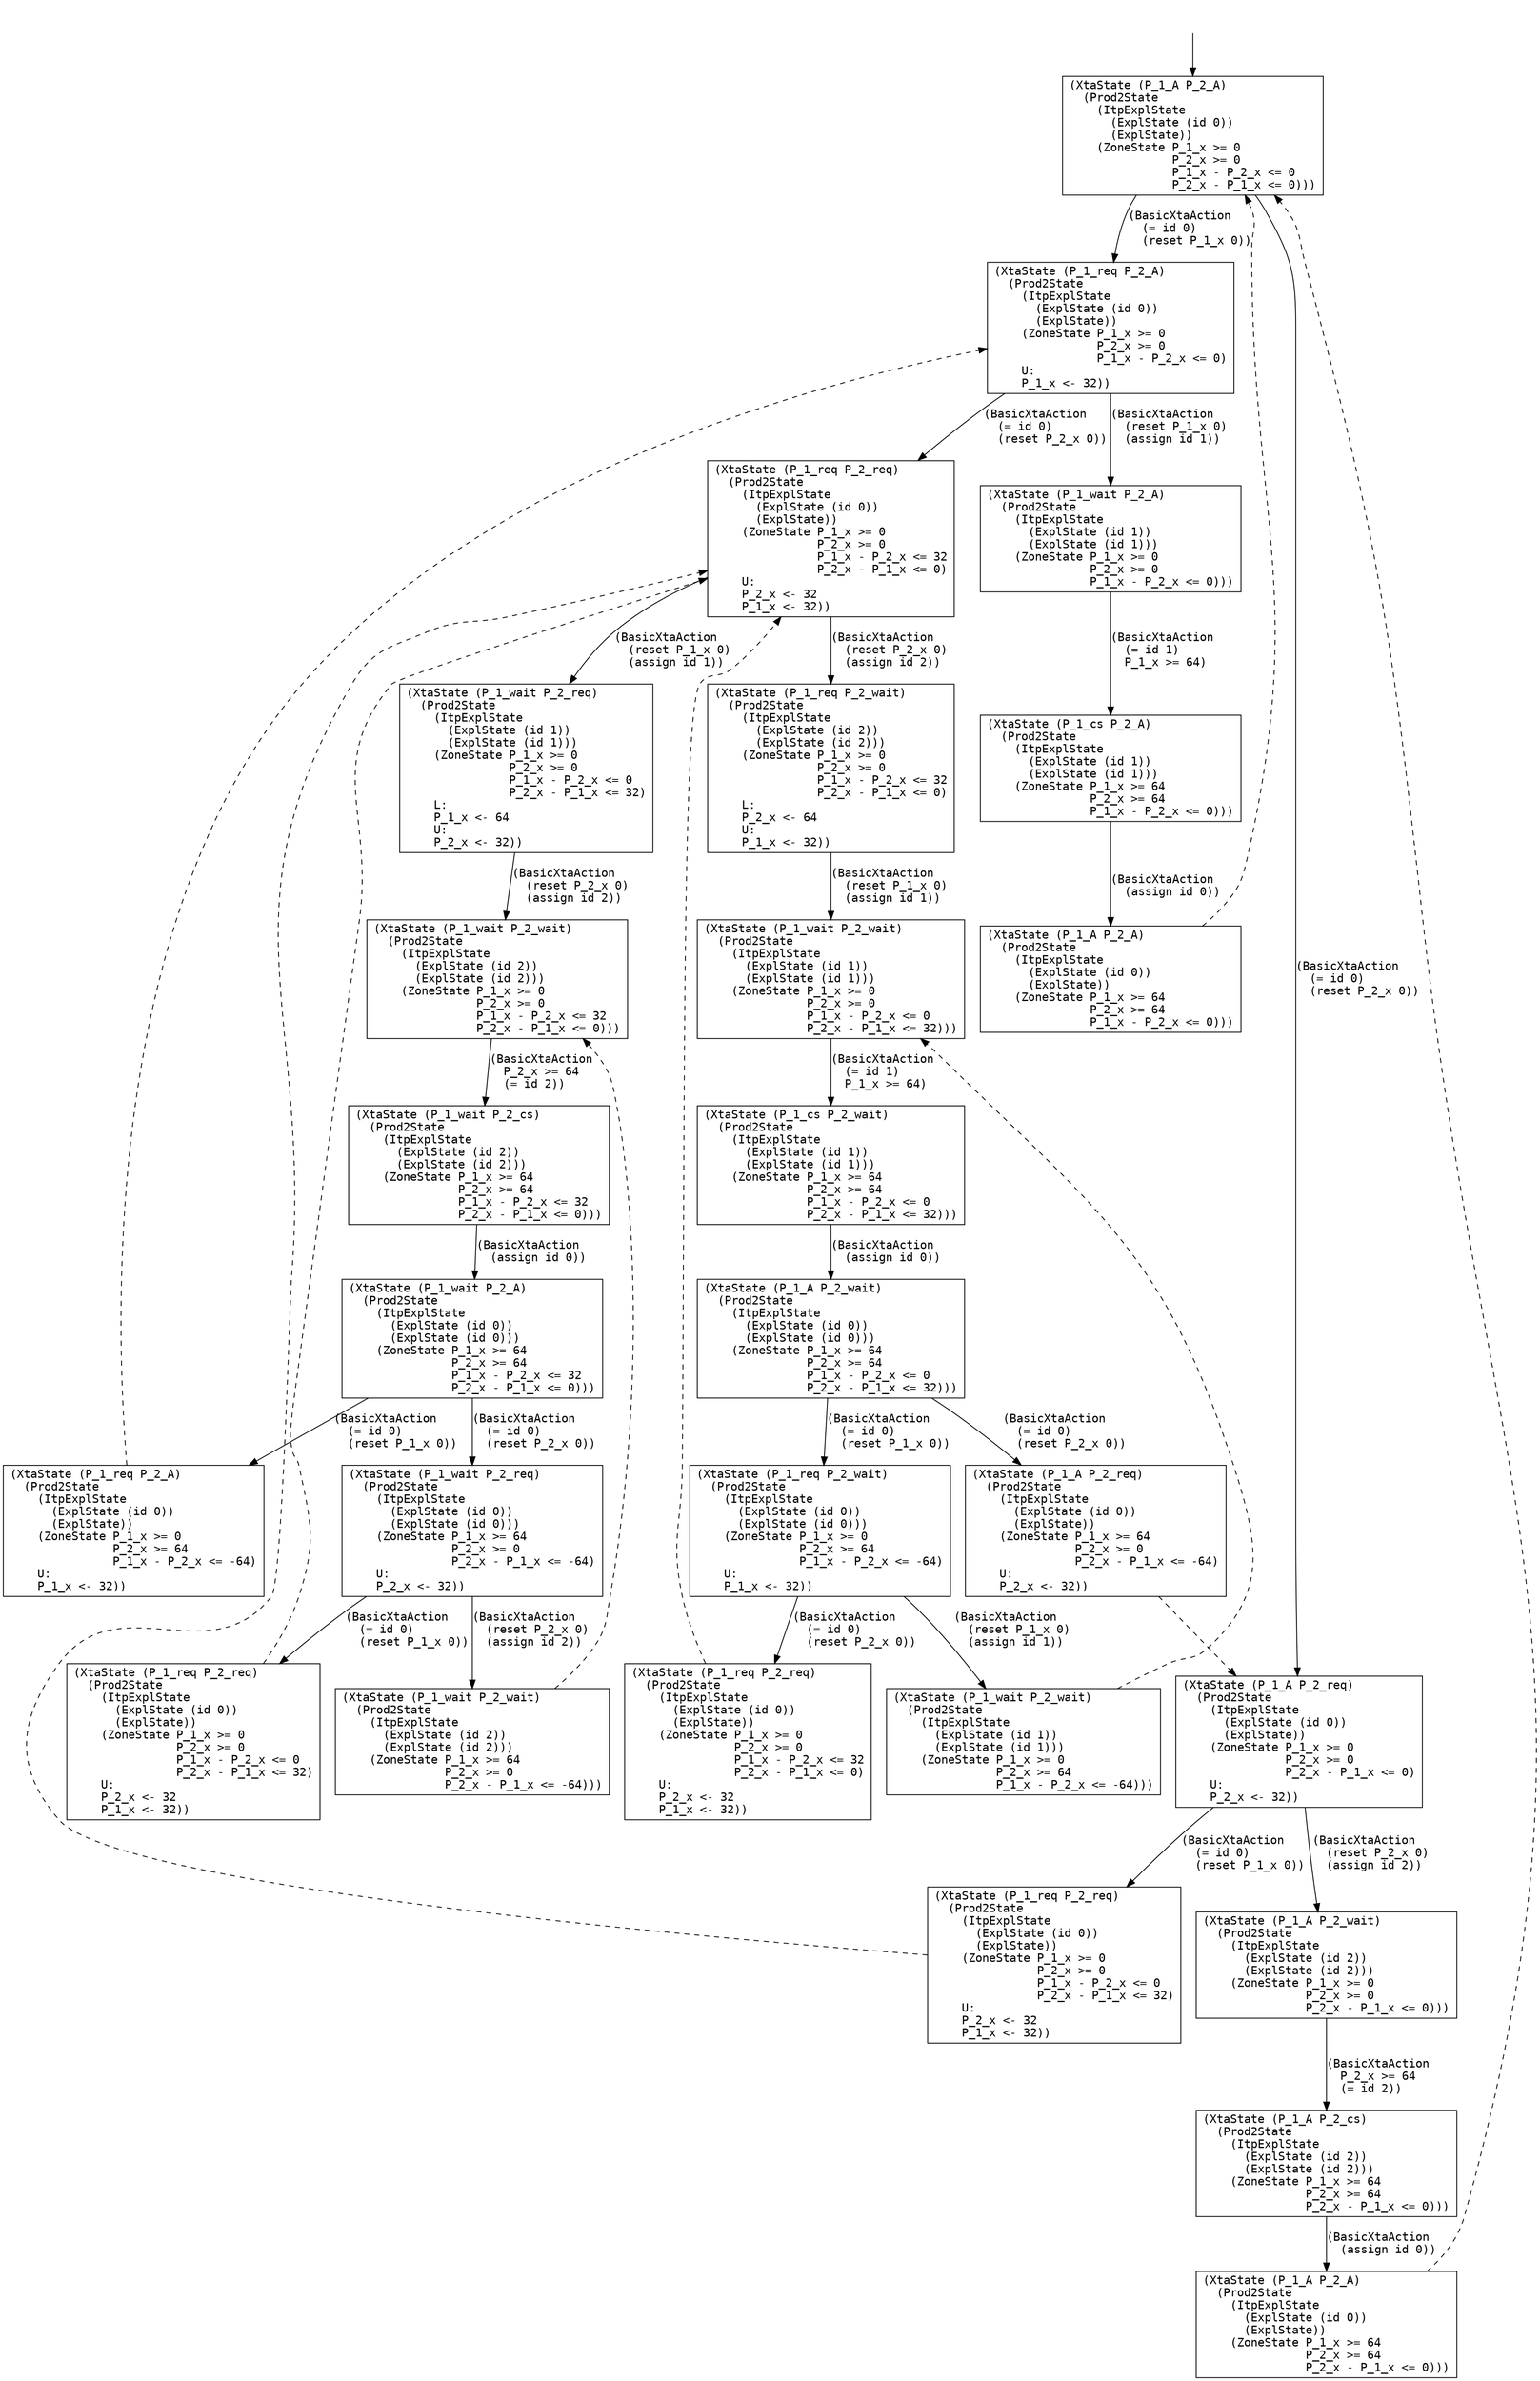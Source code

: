 digraph arg {
	label="";
		node_0 [label="(XtaState (P_1_A P_2_A)\l  (Prod2State\l    (ItpExplState\l      (ExplState (id 0))\l      (ExplState))\l    (ZoneState P_1_x >= 0\l               P_2_x >= 0\l               P_1_x - P_2_x <= 0\l               P_2_x - P_1_x <= 0)))\l",style="solid,filled",fontname="courier",fillcolor="#FFFFFF",color="#000000",shape=rectangle];
		node_1 [label="(XtaState (P_1_req P_2_A)\l  (Prod2State\l    (ItpExplState\l      (ExplState (id 0))\l      (ExplState))\l    (ZoneState P_1_x >= 0\l               P_2_x >= 0\l               P_1_x - P_2_x <= 0)\l    U:\l    P_1_x <- 32))\l",style="solid,filled",fontname="courier",fillcolor="#FFFFFF",color="#000000",shape=rectangle];
		node_3 [label="(XtaState (P_1_wait P_2_A)\l  (Prod2State\l    (ItpExplState\l      (ExplState (id 1))\l      (ExplState (id 1)))\l    (ZoneState P_1_x >= 0\l               P_2_x >= 0\l               P_1_x - P_2_x <= 0)))\l",style="solid,filled",fontname="courier",fillcolor="#FFFFFF",color="#000000",shape=rectangle];
		node_7 [label="(XtaState (P_1_cs P_2_A)\l  (Prod2State\l    (ItpExplState\l      (ExplState (id 1))\l      (ExplState (id 1)))\l    (ZoneState P_1_x >= 64\l               P_2_x >= 64\l               P_1_x - P_2_x <= 0)))\l",style="solid,filled",fontname="courier",fillcolor="#FFFFFF",color="#000000",shape=rectangle];
		node_11 [label="(XtaState (P_1_A P_2_A)\l  (Prod2State\l    (ItpExplState\l      (ExplState (id 0))\l      (ExplState))\l    (ZoneState P_1_x >= 64\l               P_2_x >= 64\l               P_1_x - P_2_x <= 0)))\l",style="solid,filled",fontname="courier",fillcolor="#FFFFFF",color="#000000",shape=rectangle];
		node_4 [label="(XtaState (P_1_req P_2_req)\l  (Prod2State\l    (ItpExplState\l      (ExplState (id 0))\l      (ExplState))\l    (ZoneState P_1_x >= 0\l               P_2_x >= 0\l               P_1_x - P_2_x <= 32\l               P_2_x - P_1_x <= 0)\l    U:\l    P_2_x <- 32\l    P_1_x <- 32))\l",style="solid,filled",fontname="courier",fillcolor="#FFFFFF",color="#000000",shape=rectangle];
		node_8 [label="(XtaState (P_1_wait P_2_req)\l  (Prod2State\l    (ItpExplState\l      (ExplState (id 1))\l      (ExplState (id 1)))\l    (ZoneState P_1_x >= 0\l               P_2_x >= 0\l               P_1_x - P_2_x <= 0\l               P_2_x - P_1_x <= 32)\l    L:\l    P_1_x <- 64\l    U:\l    P_2_x <- 32))\l",style="solid,filled",fontname="courier",fillcolor="#FFFFFF",color="#000000",shape=rectangle];
		node_12 [label="(XtaState (P_1_wait P_2_wait)\l  (Prod2State\l    (ItpExplState\l      (ExplState (id 2))\l      (ExplState (id 2)))\l    (ZoneState P_1_x >= 0\l               P_2_x >= 0\l               P_1_x - P_2_x <= 32\l               P_2_x - P_1_x <= 0)))\l",style="solid,filled",fontname="courier",fillcolor="#FFFFFF",color="#000000",shape=rectangle];
		node_15 [label="(XtaState (P_1_wait P_2_cs)\l  (Prod2State\l    (ItpExplState\l      (ExplState (id 2))\l      (ExplState (id 2)))\l    (ZoneState P_1_x >= 64\l               P_2_x >= 64\l               P_1_x - P_2_x <= 32\l               P_2_x - P_1_x <= 0)))\l",style="solid,filled",fontname="courier",fillcolor="#FFFFFF",color="#000000",shape=rectangle];
		node_17 [label="(XtaState (P_1_wait P_2_A)\l  (Prod2State\l    (ItpExplState\l      (ExplState (id 0))\l      (ExplState (id 0)))\l    (ZoneState P_1_x >= 64\l               P_2_x >= 64\l               P_1_x - P_2_x <= 32\l               P_2_x - P_1_x <= 0)))\l",style="solid,filled",fontname="courier",fillcolor="#FFFFFF",color="#000000",shape=rectangle];
		node_20 [label="(XtaState (P_1_wait P_2_req)\l  (Prod2State\l    (ItpExplState\l      (ExplState (id 0))\l      (ExplState (id 0)))\l    (ZoneState P_1_x >= 64\l               P_2_x >= 0\l               P_2_x - P_1_x <= -64)\l    U:\l    P_2_x <- 32))\l",style="solid,filled",fontname="courier",fillcolor="#FFFFFF",color="#000000",shape=rectangle];
		node_23 [label="(XtaState (P_1_req P_2_req)\l  (Prod2State\l    (ItpExplState\l      (ExplState (id 0))\l      (ExplState))\l    (ZoneState P_1_x >= 0\l               P_2_x >= 0\l               P_1_x - P_2_x <= 0\l               P_2_x - P_1_x <= 32)\l    U:\l    P_2_x <- 32\l    P_1_x <- 32))\l",style="solid,filled",fontname="courier",fillcolor="#FFFFFF",color="#000000",shape=rectangle];
		node_24 [label="(XtaState (P_1_wait P_2_wait)\l  (Prod2State\l    (ItpExplState\l      (ExplState (id 2))\l      (ExplState (id 2)))\l    (ZoneState P_1_x >= 64\l               P_2_x >= 0\l               P_2_x - P_1_x <= -64)))\l",style="solid,filled",fontname="courier",fillcolor="#FFFFFF",color="#000000",shape=rectangle];
		node_19 [label="(XtaState (P_1_req P_2_A)\l  (Prod2State\l    (ItpExplState\l      (ExplState (id 0))\l      (ExplState))\l    (ZoneState P_1_x >= 0\l               P_2_x >= 64\l               P_1_x - P_2_x <= -64)\l    U:\l    P_1_x <- 32))\l",style="solid,filled",fontname="courier",fillcolor="#FFFFFF",color="#000000",shape=rectangle];
		node_9 [label="(XtaState (P_1_req P_2_wait)\l  (Prod2State\l    (ItpExplState\l      (ExplState (id 2))\l      (ExplState (id 2)))\l    (ZoneState P_1_x >= 0\l               P_2_x >= 0\l               P_1_x - P_2_x <= 32\l               P_2_x - P_1_x <= 0)\l    L:\l    P_2_x <- 64\l    U:\l    P_1_x <- 32))\l",style="solid,filled",fontname="courier",fillcolor="#FFFFFF",color="#000000",shape=rectangle];
		node_13 [label="(XtaState (P_1_wait P_2_wait)\l  (Prod2State\l    (ItpExplState\l      (ExplState (id 1))\l      (ExplState (id 1)))\l    (ZoneState P_1_x >= 0\l               P_2_x >= 0\l               P_1_x - P_2_x <= 0\l               P_2_x - P_1_x <= 32)))\l",style="solid,filled",fontname="courier",fillcolor="#FFFFFF",color="#000000",shape=rectangle];
		node_16 [label="(XtaState (P_1_cs P_2_wait)\l  (Prod2State\l    (ItpExplState\l      (ExplState (id 1))\l      (ExplState (id 1)))\l    (ZoneState P_1_x >= 64\l               P_2_x >= 64\l               P_1_x - P_2_x <= 0\l               P_2_x - P_1_x <= 32)))\l",style="solid,filled",fontname="courier",fillcolor="#FFFFFF",color="#000000",shape=rectangle];
		node_18 [label="(XtaState (P_1_A P_2_wait)\l  (Prod2State\l    (ItpExplState\l      (ExplState (id 0))\l      (ExplState (id 0)))\l    (ZoneState P_1_x >= 64\l               P_2_x >= 64\l               P_1_x - P_2_x <= 0\l               P_2_x - P_1_x <= 32)))\l",style="solid,filled",fontname="courier",fillcolor="#FFFFFF",color="#000000",shape=rectangle];
		node_22 [label="(XtaState (P_1_A P_2_req)\l  (Prod2State\l    (ItpExplState\l      (ExplState (id 0))\l      (ExplState))\l    (ZoneState P_1_x >= 64\l               P_2_x >= 0\l               P_2_x - P_1_x <= -64)\l    U:\l    P_2_x <- 32))\l",style="solid,filled",fontname="courier",fillcolor="#FFFFFF",color="#000000",shape=rectangle];
		node_2 [label="(XtaState (P_1_A P_2_req)\l  (Prod2State\l    (ItpExplState\l      (ExplState (id 0))\l      (ExplState))\l    (ZoneState P_1_x >= 0\l               P_2_x >= 0\l               P_2_x - P_1_x <= 0)\l    U:\l    P_2_x <- 32))\l",style="solid,filled",fontname="courier",fillcolor="#FFFFFF",color="#000000",shape=rectangle];
		node_5 [label="(XtaState (P_1_req P_2_req)\l  (Prod2State\l    (ItpExplState\l      (ExplState (id 0))\l      (ExplState))\l    (ZoneState P_1_x >= 0\l               P_2_x >= 0\l               P_1_x - P_2_x <= 0\l               P_2_x - P_1_x <= 32)\l    U:\l    P_2_x <- 32\l    P_1_x <- 32))\l",style="solid,filled",fontname="courier",fillcolor="#FFFFFF",color="#000000",shape=rectangle];
		node_6 [label="(XtaState (P_1_A P_2_wait)\l  (Prod2State\l    (ItpExplState\l      (ExplState (id 2))\l      (ExplState (id 2)))\l    (ZoneState P_1_x >= 0\l               P_2_x >= 0\l               P_2_x - P_1_x <= 0)))\l",style="solid,filled",fontname="courier",fillcolor="#FFFFFF",color="#000000",shape=rectangle];
		node_10 [label="(XtaState (P_1_A P_2_cs)\l  (Prod2State\l    (ItpExplState\l      (ExplState (id 2))\l      (ExplState (id 2)))\l    (ZoneState P_1_x >= 64\l               P_2_x >= 64\l               P_2_x - P_1_x <= 0)))\l",style="solid,filled",fontname="courier",fillcolor="#FFFFFF",color="#000000",shape=rectangle];
		node_14 [label="(XtaState (P_1_A P_2_A)\l  (Prod2State\l    (ItpExplState\l      (ExplState (id 0))\l      (ExplState))\l    (ZoneState P_1_x >= 64\l               P_2_x >= 64\l               P_2_x - P_1_x <= 0)))\l",style="solid,filled",fontname="courier",fillcolor="#FFFFFF",color="#000000",shape=rectangle];
		node_21 [label="(XtaState (P_1_req P_2_wait)\l  (Prod2State\l    (ItpExplState\l      (ExplState (id 0))\l      (ExplState (id 0)))\l    (ZoneState P_1_x >= 0\l               P_2_x >= 64\l               P_1_x - P_2_x <= -64)\l    U:\l    P_1_x <- 32))\l",style="solid,filled",fontname="courier",fillcolor="#FFFFFF",color="#000000",shape=rectangle];
		node_26 [label="(XtaState (P_1_req P_2_req)\l  (Prod2State\l    (ItpExplState\l      (ExplState (id 0))\l      (ExplState))\l    (ZoneState P_1_x >= 0\l               P_2_x >= 0\l               P_1_x - P_2_x <= 32\l               P_2_x - P_1_x <= 0)\l    U:\l    P_2_x <- 32\l    P_1_x <- 32))\l",style="solid,filled",fontname="courier",fillcolor="#FFFFFF",color="#000000",shape=rectangle];
		node_25 [label="(XtaState (P_1_wait P_2_wait)\l  (Prod2State\l    (ItpExplState\l      (ExplState (id 1))\l      (ExplState (id 1)))\l    (ZoneState P_1_x >= 0\l               P_2_x >= 64\l               P_1_x - P_2_x <= -64)))\l",style="solid,filled",fontname="courier",fillcolor="#FFFFFF",color="#000000",shape=rectangle];
		phantom_init0 [label="\n",style="solid,filled",fillcolor="#FFFFFF",color="#FFFFFF",shape=ellipse];
	node_0 -> node_1 [label="(BasicXtaAction\l  (= id 0)\l  (reset P_1_x 0))\l",color="#000000",style=solid,fontname="courier"];
	node_0 -> node_2 [label="(BasicXtaAction\l  (= id 0)\l  (reset P_2_x 0))\l",color="#000000",style=solid,fontname="courier"];
	node_1 -> node_3 [label="(BasicXtaAction\l  (reset P_1_x 0)\l  (assign id 1))\l",color="#000000",style=solid,fontname="courier"];
	node_1 -> node_4 [label="(BasicXtaAction\l  (= id 0)\l  (reset P_2_x 0))\l",color="#000000",style=solid,fontname="courier"];
	node_3 -> node_7 [label="(BasicXtaAction\l  (= id 1)\l  P_1_x >= 64)\l",color="#000000",style=solid,fontname="courier"];
	node_7 -> node_11 [label="(BasicXtaAction\l  (assign id 0))\l",color="#000000",style=solid,fontname="courier"];
	node_11 -> node_0 [label="\n",color="#000000",style=dashed,weight="0"];
	node_4 -> node_8 [label="(BasicXtaAction\l  (reset P_1_x 0)\l  (assign id 1))\l",color="#000000",style=solid,fontname="courier"];
	node_4 -> node_9 [label="(BasicXtaAction\l  (reset P_2_x 0)\l  (assign id 2))\l",color="#000000",style=solid,fontname="courier"];
	node_8 -> node_12 [label="(BasicXtaAction\l  (reset P_2_x 0)\l  (assign id 2))\l",color="#000000",style=solid,fontname="courier"];
	node_12 -> node_15 [label="(BasicXtaAction\l  P_2_x >= 64\l  (= id 2))\l",color="#000000",style=solid,fontname="courier"];
	node_15 -> node_17 [label="(BasicXtaAction\l  (assign id 0))\l",color="#000000",style=solid,fontname="courier"];
	node_17 -> node_20 [label="(BasicXtaAction\l  (= id 0)\l  (reset P_2_x 0))\l",color="#000000",style=solid,fontname="courier"];
	node_17 -> node_19 [label="(BasicXtaAction\l  (= id 0)\l  (reset P_1_x 0))\l",color="#000000",style=solid,fontname="courier"];
	node_20 -> node_23 [label="(BasicXtaAction\l  (= id 0)\l  (reset P_1_x 0))\l",color="#000000",style=solid,fontname="courier"];
	node_20 -> node_24 [label="(BasicXtaAction\l  (reset P_2_x 0)\l  (assign id 2))\l",color="#000000",style=solid,fontname="courier"];
	node_23 -> node_4 [label="\n",color="#000000",style=dashed,weight="0"];
	node_24 -> node_12 [label="\n",color="#000000",style=dashed,weight="0"];
	node_19 -> node_1 [label="\n",color="#000000",style=dashed,weight="0"];
	node_9 -> node_13 [label="(BasicXtaAction\l  (reset P_1_x 0)\l  (assign id 1))\l",color="#000000",style=solid,fontname="courier"];
	node_13 -> node_16 [label="(BasicXtaAction\l  (= id 1)\l  P_1_x >= 64)\l",color="#000000",style=solid,fontname="courier"];
	node_16 -> node_18 [label="(BasicXtaAction\l  (assign id 0))\l",color="#000000",style=solid,fontname="courier"];
	node_18 -> node_22 [label="(BasicXtaAction\l  (= id 0)\l  (reset P_2_x 0))\l",color="#000000",style=solid,fontname="courier"];
	node_18 -> node_21 [label="(BasicXtaAction\l  (= id 0)\l  (reset P_1_x 0))\l",color="#000000",style=solid,fontname="courier"];
	node_22 -> node_2 [label="\n",color="#000000",style=dashed,weight="0"];
	node_2 -> node_5 [label="(BasicXtaAction\l  (= id 0)\l  (reset P_1_x 0))\l",color="#000000",style=solid,fontname="courier"];
	node_2 -> node_6 [label="(BasicXtaAction\l  (reset P_2_x 0)\l  (assign id 2))\l",color="#000000",style=solid,fontname="courier"];
	node_5 -> node_4 [label="\n",color="#000000",style=dashed,weight="0"];
	node_6 -> node_10 [label="(BasicXtaAction\l  P_2_x >= 64\l  (= id 2))\l",color="#000000",style=solid,fontname="courier"];
	node_10 -> node_14 [label="(BasicXtaAction\l  (assign id 0))\l",color="#000000",style=solid,fontname="courier"];
	node_14 -> node_0 [label="\n",color="#000000",style=dashed,weight="0"];
	node_21 -> node_26 [label="(BasicXtaAction\l  (= id 0)\l  (reset P_2_x 0))\l",color="#000000",style=solid,fontname="courier"];
	node_21 -> node_25 [label="(BasicXtaAction\l  (reset P_1_x 0)\l  (assign id 1))\l",color="#000000",style=solid,fontname="courier"];
	node_26 -> node_4 [label="\n",color="#000000",style=dashed,weight="0"];
	node_25 -> node_13 [label="\n",color="#000000",style=dashed,weight="0"];
	phantom_init0 -> node_0 [label="\n",color="#000000",style=solid];
}